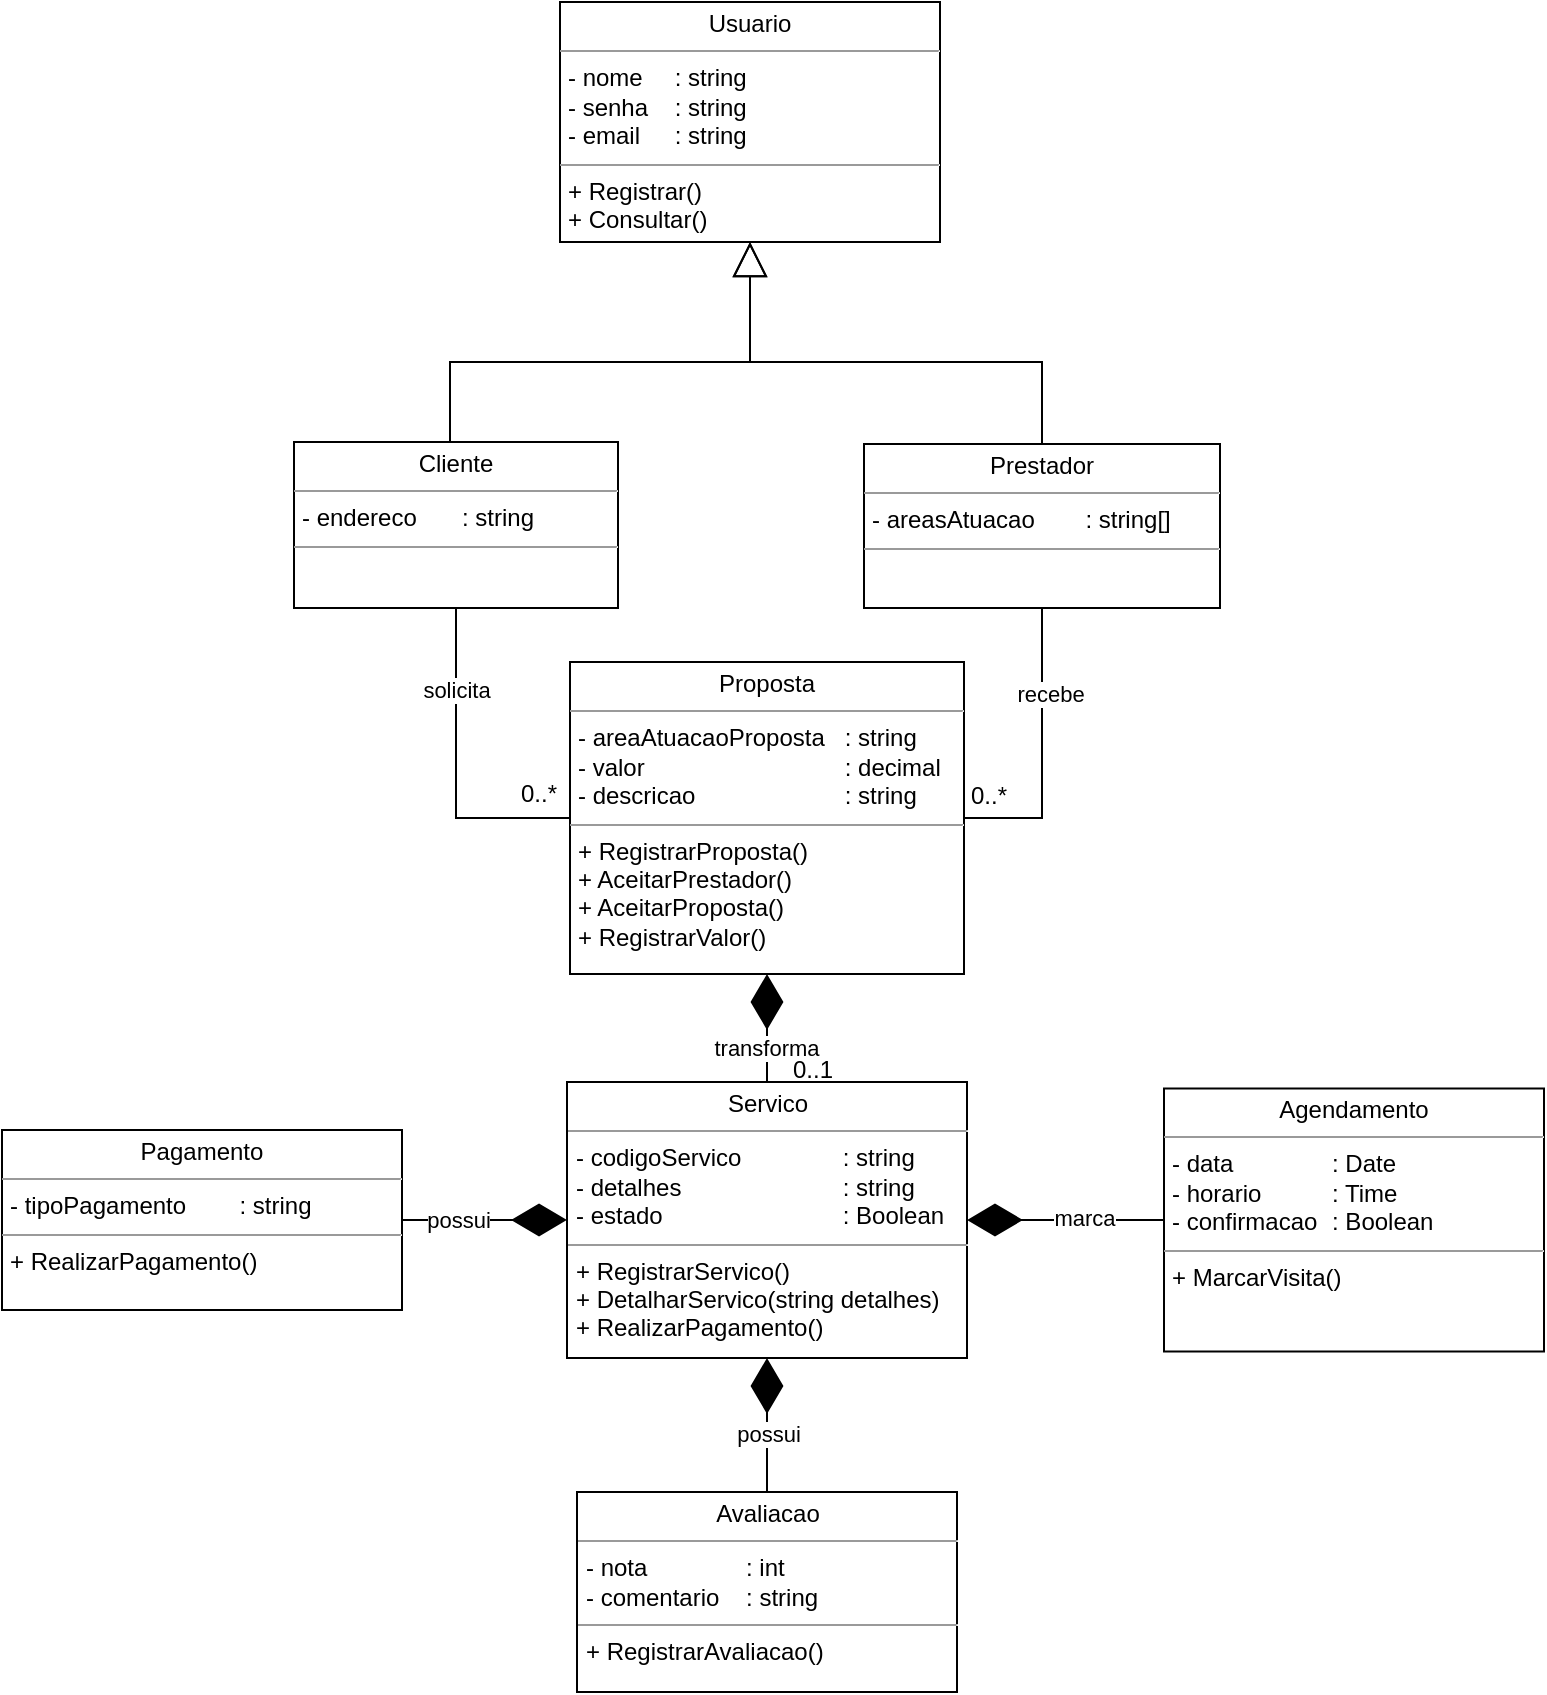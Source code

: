 <mxfile version="21.7.2" type="device">
  <diagram name="Page-1" id="c4acf3e9-155e-7222-9cf6-157b1a14988f">
    <mxGraphModel dx="393" dy="648" grid="0" gridSize="10" guides="1" tooltips="1" connect="1" arrows="1" fold="1" page="1" pageScale="1" pageWidth="850" pageHeight="1100" background="none" math="0" shadow="0">
      <root>
        <mxCell id="0" />
        <mxCell id="1" parent="0" />
        <mxCell id="khF7QMa6Nm-8GaYA287C-9" style="edgeStyle=orthogonalEdgeStyle;rounded=0;orthogonalLoop=1;jettySize=auto;html=1;endArrow=block;endFill=0;endSize=15;" parent="1" source="5d2195bd80daf111-18" target="khF7QMa6Nm-8GaYA287C-5" edge="1">
          <mxGeometry relative="1" as="geometry">
            <Array as="points">
              <mxPoint x="262" y="200" />
              <mxPoint x="412" y="200" />
            </Array>
          </mxGeometry>
        </mxCell>
        <mxCell id="khF7QMa6Nm-8GaYA287C-33" style="edgeStyle=orthogonalEdgeStyle;rounded=0;orthogonalLoop=1;jettySize=auto;html=1;entryX=0;entryY=0.5;entryDx=0;entryDy=0;endArrow=none;endFill=0;" parent="1" source="5d2195bd80daf111-18" target="khF7QMa6Nm-8GaYA287C-28" edge="1">
          <mxGeometry relative="1" as="geometry" />
        </mxCell>
        <mxCell id="khF7QMa6Nm-8GaYA287C-36" value="solicita" style="edgeLabel;html=1;align=center;verticalAlign=middle;resizable=0;points=[];" parent="khF7QMa6Nm-8GaYA287C-33" vertex="1" connectable="0">
          <mxGeometry x="-0.496" relative="1" as="geometry">
            <mxPoint as="offset" />
          </mxGeometry>
        </mxCell>
        <mxCell id="5d2195bd80daf111-18" value="&lt;p style=&quot;margin:0px;margin-top:4px;text-align:center;&quot;&gt;Cliente&lt;/p&gt;&lt;hr size=&quot;1&quot;&gt;&lt;p style=&quot;margin:0px;margin-left:4px;&quot;&gt;- endereco&lt;span style=&quot;white-space: pre;&quot;&gt;&#x9;&lt;/span&gt;: string&lt;/p&gt;&lt;hr size=&quot;1&quot;&gt;&lt;p style=&quot;margin:0px;margin-left:4px;&quot;&gt;&lt;br&gt;&lt;/p&gt;" style="verticalAlign=top;align=left;overflow=fill;fontSize=12;fontFamily=Helvetica;html=1;rounded=0;shadow=0;comic=0;labelBackgroundColor=none;strokeWidth=1" parent="1" vertex="1">
          <mxGeometry x="184" y="240" width="162" height="83" as="geometry" />
        </mxCell>
        <mxCell id="khF7QMa6Nm-8GaYA287C-12" style="edgeStyle=orthogonalEdgeStyle;rounded=0;orthogonalLoop=1;jettySize=auto;html=1;entryX=0.5;entryY=1;entryDx=0;entryDy=0;endArrow=block;endFill=0;endSize=15;" parent="1" source="khF7QMa6Nm-8GaYA287C-2" target="khF7QMa6Nm-8GaYA287C-5" edge="1">
          <mxGeometry relative="1" as="geometry">
            <Array as="points">
              <mxPoint x="558" y="200" />
              <mxPoint x="412" y="200" />
            </Array>
          </mxGeometry>
        </mxCell>
        <mxCell id="khF7QMa6Nm-8GaYA287C-34" style="edgeStyle=orthogonalEdgeStyle;rounded=0;orthogonalLoop=1;jettySize=auto;html=1;entryX=1;entryY=0.5;entryDx=0;entryDy=0;endArrow=none;endFill=0;" parent="1" source="khF7QMa6Nm-8GaYA287C-2" target="khF7QMa6Nm-8GaYA287C-28" edge="1">
          <mxGeometry relative="1" as="geometry" />
        </mxCell>
        <mxCell id="khF7QMa6Nm-8GaYA287C-37" value="recebe" style="edgeLabel;html=1;align=center;verticalAlign=middle;resizable=0;points=[];" parent="khF7QMa6Nm-8GaYA287C-34" vertex="1" connectable="0">
          <mxGeometry x="-0.48" y="-1" relative="1" as="geometry">
            <mxPoint x="5" y="5" as="offset" />
          </mxGeometry>
        </mxCell>
        <mxCell id="khF7QMa6Nm-8GaYA287C-2" value="&lt;p style=&quot;margin:0px;margin-top:4px;text-align:center;&quot;&gt;Prestador&lt;/p&gt;&lt;hr size=&quot;1&quot;&gt;&lt;p style=&quot;margin:0px;margin-left:4px;&quot;&gt;- areasAtuacao&lt;span style=&quot;white-space: pre;&quot;&gt;&#x9;&lt;/span&gt;: string[]&lt;/p&gt;&lt;hr size=&quot;1&quot;&gt;&lt;p style=&quot;margin:0px;margin-left:4px;&quot;&gt;&lt;br&gt;&lt;/p&gt;" style="verticalAlign=top;align=left;overflow=fill;fontSize=12;fontFamily=Helvetica;html=1;rounded=0;shadow=0;comic=0;labelBackgroundColor=none;strokeWidth=1" parent="1" vertex="1">
          <mxGeometry x="469" y="241" width="178" height="82" as="geometry" />
        </mxCell>
        <mxCell id="khF7QMa6Nm-8GaYA287C-26" style="edgeStyle=orthogonalEdgeStyle;rounded=0;orthogonalLoop=1;jettySize=auto;html=1;entryX=1;entryY=0.5;entryDx=0;entryDy=0;endArrow=diamondThin;endFill=1;exitX=0;exitY=0.5;exitDx=0;exitDy=0;strokeWidth=1;startSize=6;endSize=25;" parent="1" source="khF7QMa6Nm-8GaYA287C-4" target="khF7QMa6Nm-8GaYA287C-3" edge="1">
          <mxGeometry relative="1" as="geometry">
            <mxPoint x="562" y="732" as="sourcePoint" />
          </mxGeometry>
        </mxCell>
        <mxCell id="khF7QMa6Nm-8GaYA287C-32" value="marca" style="edgeLabel;html=1;align=center;verticalAlign=middle;resizable=0;points=[];" parent="khF7QMa6Nm-8GaYA287C-26" vertex="1" connectable="0">
          <mxGeometry x="0.071" y="2" relative="1" as="geometry">
            <mxPoint x="12" y="-3" as="offset" />
          </mxGeometry>
        </mxCell>
        <mxCell id="khF7QMa6Nm-8GaYA287C-3" value="&lt;p style=&quot;margin:0px;margin-top:4px;text-align:center;&quot;&gt;Servico&lt;/p&gt;&lt;hr size=&quot;1&quot;&gt;&lt;p style=&quot;margin:0px;margin-left:4px;&quot;&gt;- codigoServico&lt;span style=&quot;white-space: pre;&quot;&gt;&#x9;&lt;/span&gt;&lt;span style=&quot;white-space: pre;&quot;&gt;&#x9;&lt;/span&gt;: string&lt;/p&gt;&lt;p style=&quot;margin:0px;margin-left:4px;&quot;&gt;- detalhes&lt;span style=&quot;white-space: pre;&quot;&gt;&#x9;&lt;/span&gt;&lt;span style=&quot;white-space: pre;&quot;&gt;&#x9;&lt;/span&gt;&lt;span style=&quot;white-space: pre;&quot;&gt;&#x9;&lt;/span&gt;: string&lt;/p&gt;&lt;p style=&quot;margin:0px;margin-left:4px;&quot;&gt;- estado&lt;span style=&quot;white-space: pre;&quot;&gt;&#x9;&lt;/span&gt;&lt;span style=&quot;white-space: pre;&quot;&gt;&#x9;&lt;/span&gt;&lt;span style=&quot;white-space: pre;&quot;&gt;&#x9;&lt;/span&gt;&lt;span style=&quot;white-space: pre;&quot;&gt;&#x9;&lt;/span&gt;: Boolean&lt;br&gt;&lt;/p&gt;&lt;hr size=&quot;1&quot;&gt;&lt;p style=&quot;margin:0px;margin-left:4px;&quot;&gt;+ RegistrarServico()&amp;nbsp;&lt;/p&gt;&lt;p style=&quot;margin:0px;margin-left:4px;&quot;&gt;+ DetalharServico(string detalhes)&lt;/p&gt;&lt;p style=&quot;margin:0px;margin-left:4px;&quot;&gt;+ RealizarPagamento()&lt;/p&gt;&lt;p style=&quot;margin:0px;margin-left:4px;&quot;&gt;&lt;br&gt;&lt;/p&gt;&lt;p style=&quot;margin:0px;margin-left:4px;&quot;&gt;&lt;br&gt;&lt;/p&gt;" style="verticalAlign=top;align=left;overflow=fill;fontSize=12;fontFamily=Helvetica;html=1;rounded=0;shadow=0;comic=0;labelBackgroundColor=none;strokeWidth=1" parent="1" vertex="1">
          <mxGeometry x="320.5" y="560" width="200" height="138" as="geometry" />
        </mxCell>
        <mxCell id="khF7QMa6Nm-8GaYA287C-4" value="&lt;p style=&quot;margin:0px;margin-top:4px;text-align:center;&quot;&gt;Agendamento&lt;/p&gt;&lt;hr size=&quot;1&quot;&gt;&lt;p style=&quot;margin:0px;margin-left:4px;&quot;&gt;- data&lt;span style=&quot;white-space: pre;&quot;&gt;&#x9;&lt;/span&gt;&lt;span style=&quot;white-space: pre;&quot;&gt;&#x9;&lt;/span&gt;: Date&lt;/p&gt;&lt;p style=&quot;margin:0px;margin-left:4px;&quot;&gt;- horario&lt;span style=&quot;white-space: pre;&quot;&gt;&#x9;&lt;/span&gt;&lt;span style=&quot;white-space: pre;&quot;&gt;&#x9;&lt;/span&gt;: Time&lt;/p&gt;&lt;p style=&quot;margin:0px;margin-left:4px;&quot;&gt;- confirmacao&lt;span style=&quot;white-space: pre;&quot;&gt;&#x9;&lt;/span&gt;: Boolean&lt;/p&gt;&lt;hr size=&quot;1&quot;&gt;&lt;p style=&quot;margin:0px;margin-left:4px;&quot;&gt;+ MarcarVisita()&lt;/p&gt;" style="verticalAlign=top;align=left;overflow=fill;fontSize=12;fontFamily=Helvetica;html=1;rounded=0;shadow=0;comic=0;labelBackgroundColor=none;strokeWidth=1" parent="1" vertex="1">
          <mxGeometry x="619" y="563.25" width="190" height="131.5" as="geometry" />
        </mxCell>
        <mxCell id="khF7QMa6Nm-8GaYA287C-5" value="&lt;p style=&quot;margin:0px;margin-top:4px;text-align:center;&quot;&gt;Usuario&lt;/p&gt;&lt;hr size=&quot;1&quot;&gt;&lt;p style=&quot;margin:0px;margin-left:4px;&quot;&gt;- nome&lt;span style=&quot;white-space: pre;&quot;&gt;&#x9;&lt;/span&gt;: string&lt;/p&gt;&lt;p style=&quot;margin:0px;margin-left:4px;&quot;&gt;- senha&lt;span style=&quot;white-space: pre;&quot;&gt;&#x9;&lt;/span&gt;: string&lt;/p&gt;&lt;p style=&quot;margin:0px;margin-left:4px;&quot;&gt;- email&lt;span style=&quot;white-space: pre;&quot;&gt;&#x9;&lt;/span&gt;: string&lt;/p&gt;&lt;hr size=&quot;1&quot;&gt;&lt;p style=&quot;margin:0px;margin-left:4px;&quot;&gt;+ Registrar()&lt;/p&gt;&lt;p style=&quot;margin:0px;margin-left:4px;&quot;&gt;+ Consultar()&lt;/p&gt;" style="verticalAlign=top;align=left;overflow=fill;fontSize=12;fontFamily=Helvetica;html=1;rounded=0;shadow=0;comic=0;labelBackgroundColor=none;strokeWidth=1" parent="1" vertex="1">
          <mxGeometry x="317" y="20" width="190" height="120" as="geometry" />
        </mxCell>
        <mxCell id="hAOsIxC90epIuefY9Rxp-5" value="" style="edgeStyle=orthogonalEdgeStyle;rounded=0;orthogonalLoop=1;jettySize=auto;html=1;endArrow=none;endFill=0;startArrow=diamondThin;startFill=1;startSize=25;" edge="1" parent="1" source="khF7QMa6Nm-8GaYA287C-28" target="khF7QMa6Nm-8GaYA287C-3">
          <mxGeometry relative="1" as="geometry" />
        </mxCell>
        <mxCell id="hAOsIxC90epIuefY9Rxp-6" value="transforma" style="edgeLabel;html=1;align=center;verticalAlign=middle;resizable=0;points=[];" vertex="1" connectable="0" parent="hAOsIxC90epIuefY9Rxp-5">
          <mxGeometry x="0.491" y="-1" relative="1" as="geometry">
            <mxPoint as="offset" />
          </mxGeometry>
        </mxCell>
        <mxCell id="khF7QMa6Nm-8GaYA287C-28" value="&lt;p style=&quot;margin:0px;margin-top:4px;text-align:center;&quot;&gt;Proposta&lt;/p&gt;&lt;hr size=&quot;1&quot;&gt;&lt;p style=&quot;margin:0px;margin-left:4px;&quot;&gt;- areaAtuacaoProposta&lt;span style=&quot;white-space: pre;&quot;&gt;&#x9;&lt;/span&gt;: string&lt;br&gt;&lt;/p&gt;&lt;p style=&quot;margin:0px;margin-left:4px;&quot;&gt;- valor&lt;span style=&quot;white-space: pre;&quot;&gt;&#x9;&lt;/span&gt;&lt;span style=&quot;white-space: pre;&quot;&gt;&#x9;&lt;/span&gt;&lt;span style=&quot;white-space: pre;&quot;&gt;&#x9;&lt;/span&gt;&lt;span style=&quot;white-space: pre;&quot;&gt;&#x9;&lt;/span&gt;: decimal&lt;/p&gt;&lt;p style=&quot;margin:0px;margin-left:4px;&quot;&gt;- descricao&lt;span style=&quot;white-space: pre;&quot;&gt;&#x9;&lt;/span&gt;&lt;span style=&quot;white-space: pre;&quot;&gt;&#x9;&lt;/span&gt;&lt;span style=&quot;white-space: pre;&quot;&gt;&#x9;&lt;/span&gt;: string&amp;nbsp;&lt;/p&gt;&lt;hr size=&quot;1&quot;&gt;&lt;p style=&quot;margin:0px;margin-left:4px;&quot;&gt;+ RegistrarProposta()&lt;/p&gt;&lt;p style=&quot;margin:0px;margin-left:4px;&quot;&gt;+ AceitarPrestador()&lt;/p&gt;&lt;p style=&quot;margin:0px;margin-left:4px;&quot;&gt;+ AceitarProposta()&lt;/p&gt;&lt;p style=&quot;margin:0px;margin-left:4px;&quot;&gt;+ RegistrarValor()&lt;/p&gt;&lt;p style=&quot;margin:0px;margin-left:4px;&quot;&gt;&lt;br&gt;&lt;/p&gt;" style="verticalAlign=top;align=left;overflow=fill;fontSize=12;fontFamily=Helvetica;html=1;rounded=0;shadow=0;comic=0;labelBackgroundColor=none;strokeWidth=1" parent="1" vertex="1">
          <mxGeometry x="322" y="350" width="197" height="156" as="geometry" />
        </mxCell>
        <mxCell id="khF7QMa6Nm-8GaYA287C-30" style="edgeStyle=orthogonalEdgeStyle;rounded=0;orthogonalLoop=1;jettySize=auto;html=1;endArrow=diamondThin;endFill=1;startArrow=none;startFill=0;endSize=25;" parent="1" source="khF7QMa6Nm-8GaYA287C-29" target="khF7QMa6Nm-8GaYA287C-3" edge="1">
          <mxGeometry relative="1" as="geometry" />
        </mxCell>
        <mxCell id="khF7QMa6Nm-8GaYA287C-31" value="possui" style="edgeLabel;html=1;align=center;verticalAlign=middle;resizable=0;points=[];" parent="khF7QMa6Nm-8GaYA287C-30" vertex="1" connectable="0">
          <mxGeometry x="-0.03" y="-4" relative="1" as="geometry">
            <mxPoint x="-4" y="3" as="offset" />
          </mxGeometry>
        </mxCell>
        <mxCell id="khF7QMa6Nm-8GaYA287C-29" value="&lt;p style=&quot;margin:0px;margin-top:4px;text-align:center;&quot;&gt;Avaliacao&lt;/p&gt;&lt;hr size=&quot;1&quot;&gt;&lt;p style=&quot;margin:0px;margin-left:4px;&quot;&gt;- nota&lt;span style=&quot;&quot;&gt;&lt;span style=&quot;white-space: pre;&quot;&gt;&amp;nbsp;&amp;nbsp;&amp;nbsp;&amp;nbsp;&lt;/span&gt;&lt;/span&gt;&lt;span style=&quot;&quot;&gt;&lt;span style=&quot;white-space: pre;&quot;&gt;&amp;nbsp;&amp;nbsp;&amp;nbsp;&amp;nbsp;&lt;span style=&quot;white-space: pre;&quot;&gt;&#x9;&lt;/span&gt;&lt;/span&gt;&lt;/span&gt;: int&lt;/p&gt;&lt;p style=&quot;margin:0px;margin-left:4px;&quot;&gt;- comentario&lt;span style=&quot;&quot;&gt;&lt;span style=&quot;white-space: pre;&quot;&gt;&amp;nbsp;&amp;nbsp;&amp;nbsp;&amp;nbsp;&lt;/span&gt;&lt;/span&gt;: string&lt;br&gt;&lt;/p&gt;&lt;hr size=&quot;1&quot;&gt;&lt;p style=&quot;margin:0px;margin-left:4px;&quot;&gt;+ RegistrarAvaliacao()&lt;br&gt;&lt;/p&gt;" style="verticalAlign=top;align=left;overflow=fill;fontSize=12;fontFamily=Helvetica;html=1;rounded=0;shadow=0;comic=0;labelBackgroundColor=none;strokeWidth=1" parent="1" vertex="1">
          <mxGeometry x="325.5" y="765" width="190" height="100" as="geometry" />
        </mxCell>
        <mxCell id="jleUjI5ftorh6Jj1YGbb-1" value="0..*" style="text;html=1;align=center;verticalAlign=middle;resizable=0;points=[];autosize=1;strokeColor=none;fillColor=none;" parent="1" vertex="1">
          <mxGeometry x="288" y="403" width="36" height="26" as="geometry" />
        </mxCell>
        <mxCell id="jleUjI5ftorh6Jj1YGbb-2" value="0..*" style="text;html=1;align=center;verticalAlign=middle;resizable=0;points=[];autosize=1;strokeColor=none;fillColor=none;" parent="1" vertex="1">
          <mxGeometry x="513" y="404" width="36" height="26" as="geometry" />
        </mxCell>
        <mxCell id="hAOsIxC90epIuefY9Rxp-3" style="edgeStyle=orthogonalEdgeStyle;rounded=0;orthogonalLoop=1;jettySize=auto;html=1;endArrow=diamondThin;endFill=1;endSize=25;" edge="1" parent="1" source="hAOsIxC90epIuefY9Rxp-2" target="khF7QMa6Nm-8GaYA287C-3">
          <mxGeometry relative="1" as="geometry" />
        </mxCell>
        <mxCell id="hAOsIxC90epIuefY9Rxp-11" value="possui" style="edgeLabel;html=1;align=center;verticalAlign=middle;resizable=0;points=[];" vertex="1" connectable="0" parent="hAOsIxC90epIuefY9Rxp-3">
          <mxGeometry x="-0.337" relative="1" as="geometry">
            <mxPoint as="offset" />
          </mxGeometry>
        </mxCell>
        <mxCell id="hAOsIxC90epIuefY9Rxp-2" value="&lt;p style=&quot;margin:0px;margin-top:4px;text-align:center;&quot;&gt;Pagamento&lt;/p&gt;&lt;hr size=&quot;1&quot;&gt;&lt;p style=&quot;margin:0px;margin-left:4px;&quot;&gt;- tipoPagamento&lt;span style=&quot;&quot;&gt;&lt;span style=&quot;white-space: pre;&quot;&gt;&amp;nbsp;&amp;nbsp;&amp;nbsp;&amp;nbsp;&lt;/span&gt;&lt;/span&gt;&lt;span style=&quot;&quot;&gt;&lt;span style=&quot;white-space: pre;&quot;&gt;&amp;nbsp;&amp;nbsp;&amp;nbsp;&amp;nbsp;&lt;/span&gt;&lt;/span&gt;: string&lt;/p&gt;&lt;hr size=&quot;1&quot;&gt;&lt;p style=&quot;border-color: var(--border-color); margin: 0px 0px 0px 4px;&quot;&gt;+ RealizarPagamento()&lt;/p&gt;&lt;p style=&quot;border-color: var(--border-color); margin: 0px 0px 0px 4px;&quot;&gt;&lt;br style=&quot;border-color: var(--border-color);&quot;&gt;&lt;/p&gt;&lt;p style=&quot;margin:0px;margin-left:4px;&quot;&gt;&lt;br&gt;&lt;/p&gt;&lt;p style=&quot;margin:0px;margin-left:4px;&quot;&gt;&lt;br&gt;&lt;/p&gt;" style="verticalAlign=top;align=left;overflow=fill;fontSize=12;fontFamily=Helvetica;html=1;rounded=0;shadow=0;comic=0;labelBackgroundColor=none;strokeWidth=1" vertex="1" parent="1">
          <mxGeometry x="38" y="584" width="200" height="90" as="geometry" />
        </mxCell>
        <mxCell id="hAOsIxC90epIuefY9Rxp-7" value="0..1" style="text;html=1;align=center;verticalAlign=middle;resizable=0;points=[];autosize=1;strokeColor=none;fillColor=none;" vertex="1" parent="1">
          <mxGeometry x="424" y="541" width="38" height="26" as="geometry" />
        </mxCell>
      </root>
    </mxGraphModel>
  </diagram>
</mxfile>

